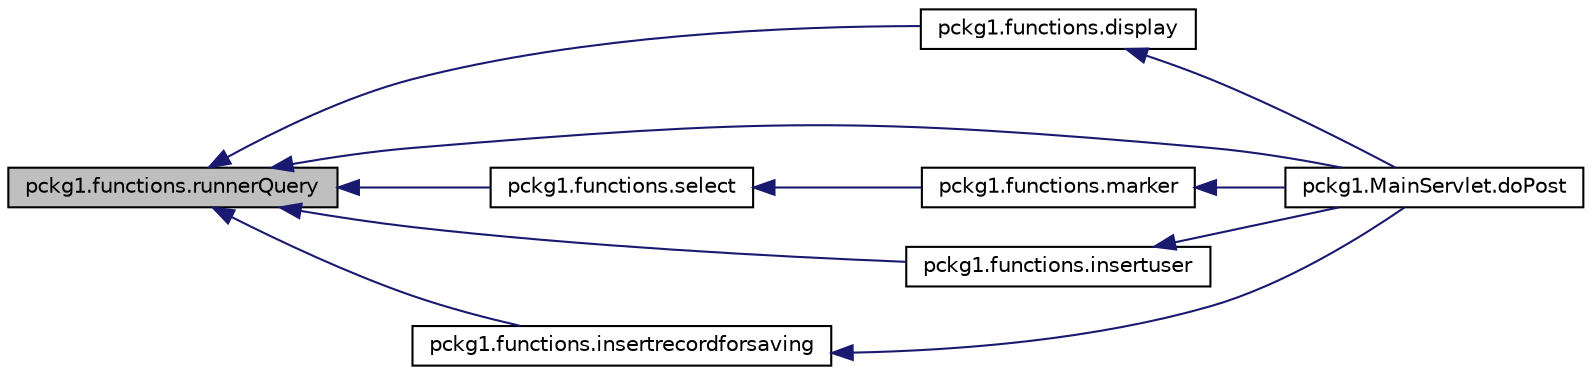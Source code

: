 digraph "pckg1.functions.runnerQuery"
{
  edge [fontname="Helvetica",fontsize="10",labelfontname="Helvetica",labelfontsize="10"];
  node [fontname="Helvetica",fontsize="10",shape=record];
  rankdir="LR";
  Node1 [label="pckg1.functions.runnerQuery",height=0.2,width=0.4,color="black", fillcolor="grey75", style="filled", fontcolor="black"];
  Node1 -> Node2 [dir="back",color="midnightblue",fontsize="10",style="solid",fontname="Helvetica"];
  Node2 [label="pckg1.functions.display",height=0.2,width=0.4,color="black", fillcolor="white", style="filled",URL="$classpckg1_1_1functions.html#ab059433dc67c85b745c8035a8ff4ffc6"];
  Node2 -> Node3 [dir="back",color="midnightblue",fontsize="10",style="solid",fontname="Helvetica"];
  Node3 [label="pckg1.MainServlet.doPost",height=0.2,width=0.4,color="black", fillcolor="white", style="filled",URL="$classpckg1_1_1_main_servlet.html#a1d28b6a30c1e6beebe25c7853ca6e8fe"];
  Node1 -> Node4 [dir="back",color="midnightblue",fontsize="10",style="solid",fontname="Helvetica"];
  Node4 [label="pckg1.functions.select",height=0.2,width=0.4,color="black", fillcolor="white", style="filled",URL="$classpckg1_1_1functions.html#a04fcfa77404e589f8525556732c47e6e"];
  Node4 -> Node5 [dir="back",color="midnightblue",fontsize="10",style="solid",fontname="Helvetica"];
  Node5 [label="pckg1.functions.marker",height=0.2,width=0.4,color="black", fillcolor="white", style="filled",URL="$classpckg1_1_1functions.html#af317ad606b919934f8a1434675fec8bc"];
  Node5 -> Node3 [dir="back",color="midnightblue",fontsize="10",style="solid",fontname="Helvetica"];
  Node1 -> Node6 [dir="back",color="midnightblue",fontsize="10",style="solid",fontname="Helvetica"];
  Node6 [label="pckg1.functions.insertuser",height=0.2,width=0.4,color="black", fillcolor="white", style="filled",URL="$classpckg1_1_1functions.html#ac049c19f0b02ed5d7e5d794d7ca596b1"];
  Node6 -> Node3 [dir="back",color="midnightblue",fontsize="10",style="solid",fontname="Helvetica"];
  Node1 -> Node7 [dir="back",color="midnightblue",fontsize="10",style="solid",fontname="Helvetica"];
  Node7 [label="pckg1.functions.insertrecordforsaving",height=0.2,width=0.4,color="black", fillcolor="white", style="filled",URL="$classpckg1_1_1functions.html#acb8c0e102a16eaf214879f7d8b9782db"];
  Node7 -> Node3 [dir="back",color="midnightblue",fontsize="10",style="solid",fontname="Helvetica"];
  Node1 -> Node3 [dir="back",color="midnightblue",fontsize="10",style="solid",fontname="Helvetica"];
}
